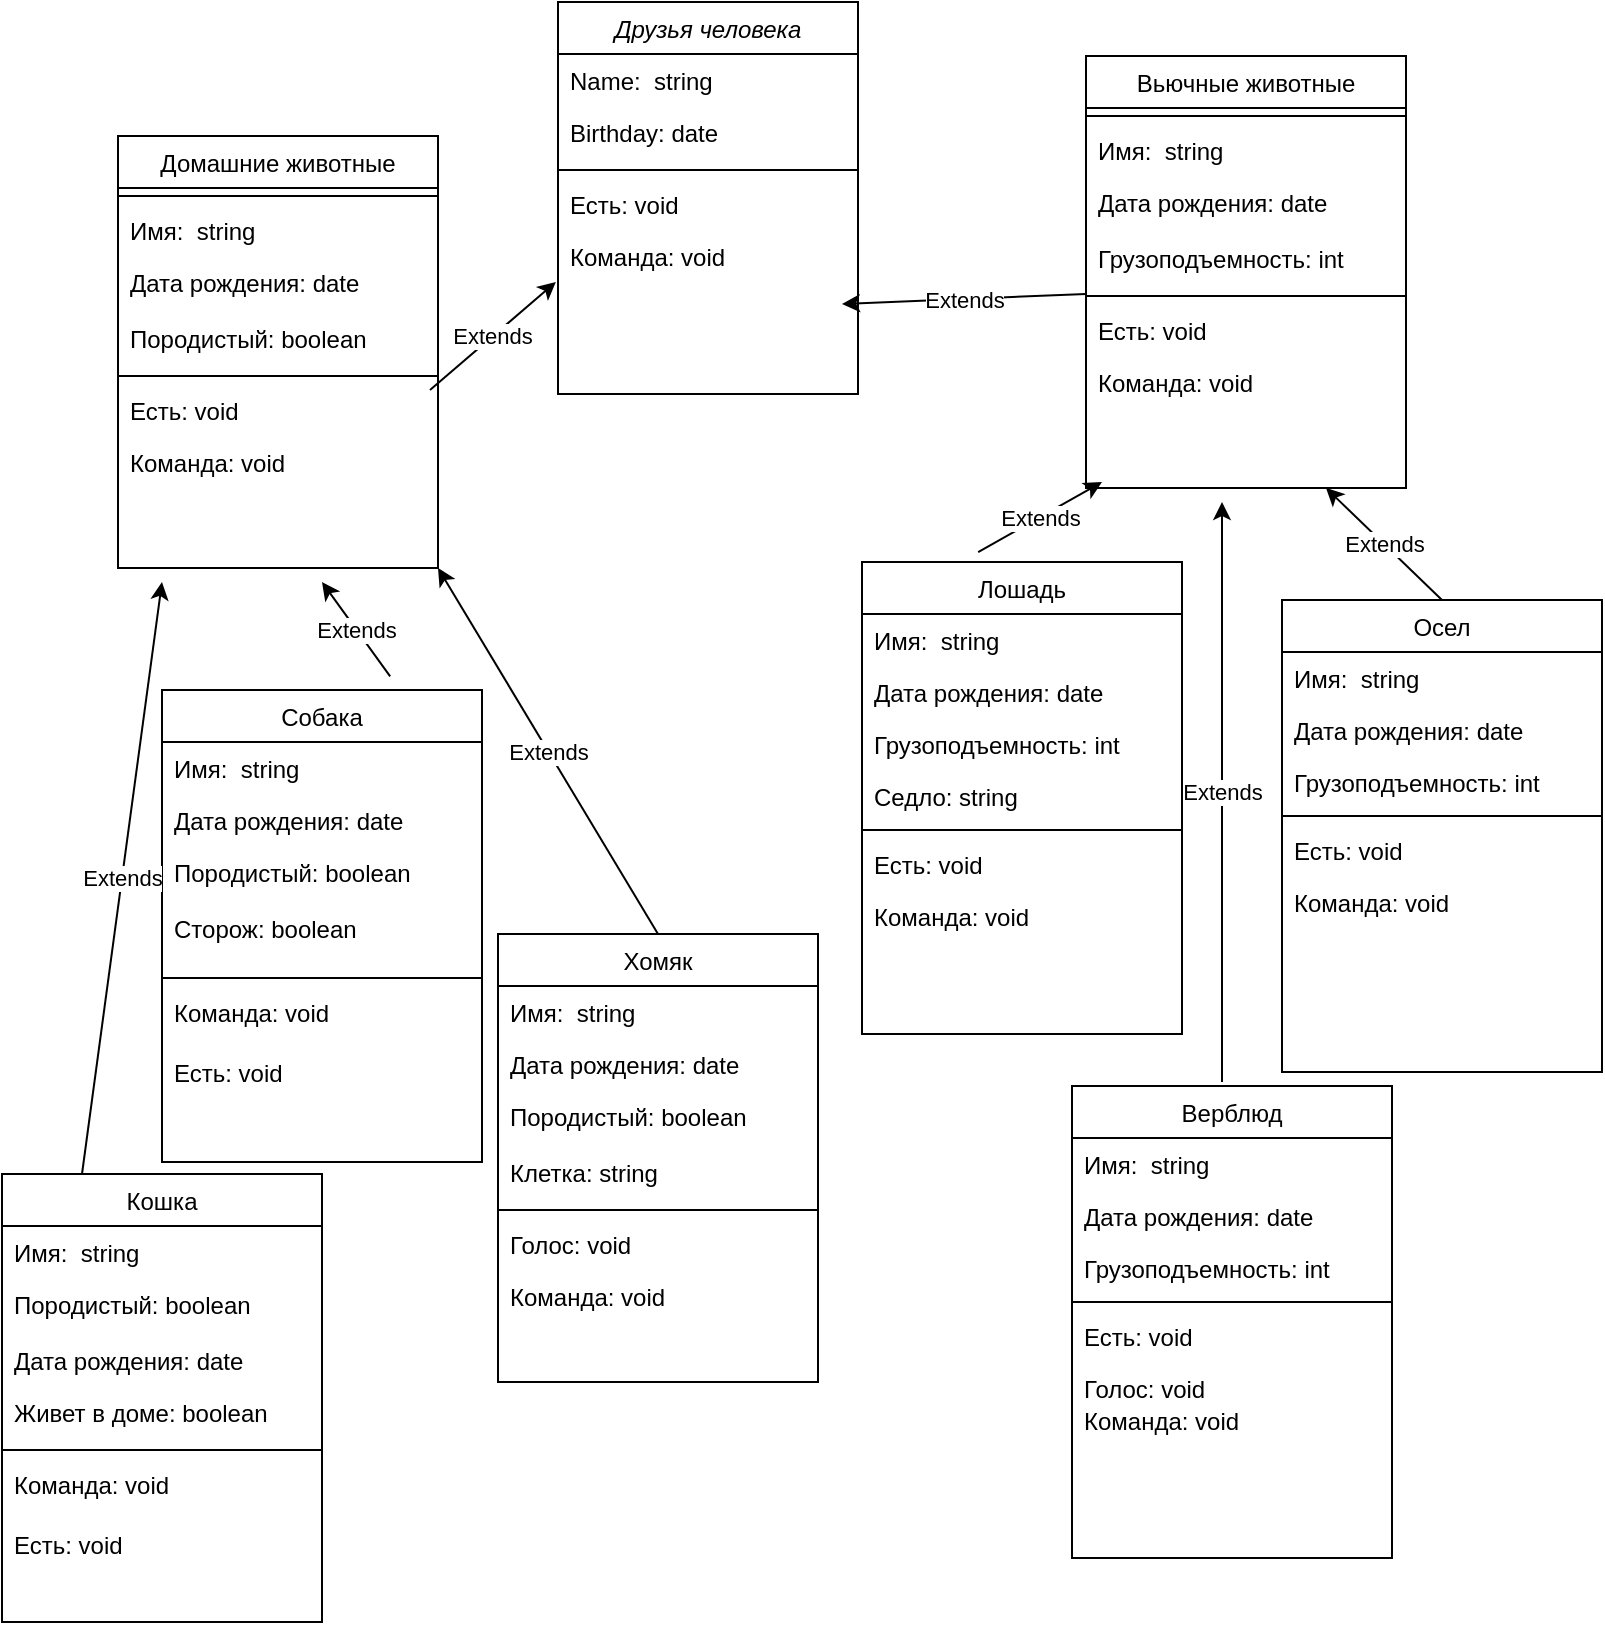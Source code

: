 <mxfile>
    <diagram id="C5RBs43oDa-KdzZeNtuy" name="Page-1">
        <mxGraphModel dx="409" dy="266" grid="1" gridSize="10" guides="1" tooltips="1" connect="1" arrows="1" fold="1" page="1" pageScale="1" pageWidth="827" pageHeight="1169" math="0" shadow="0">
            <root>
                <mxCell id="WIyWlLk6GJQsqaUBKTNV-0"/>
                <mxCell id="WIyWlLk6GJQsqaUBKTNV-1" parent="WIyWlLk6GJQsqaUBKTNV-0"/>
                <mxCell id="zkfFHV4jXpPFQw0GAbJ--0" value="Друзья человека" style="swimlane;fontStyle=2;align=center;verticalAlign=top;childLayout=stackLayout;horizontal=1;startSize=26;horizontalStack=0;resizeParent=1;resizeLast=0;collapsible=1;marginBottom=0;rounded=0;shadow=0;strokeWidth=1;" parent="WIyWlLk6GJQsqaUBKTNV-1" vertex="1">
                    <mxGeometry x="298" y="10" width="150" height="196" as="geometry">
                        <mxRectangle x="230" y="140" width="160" height="26" as="alternateBounds"/>
                    </mxGeometry>
                </mxCell>
                <mxCell id="zkfFHV4jXpPFQw0GAbJ--1" value="Name:  string" style="text;align=left;verticalAlign=top;spacingLeft=4;spacingRight=4;overflow=hidden;rotatable=0;points=[[0,0.5],[1,0.5]];portConstraint=eastwest;" parent="zkfFHV4jXpPFQw0GAbJ--0" vertex="1">
                    <mxGeometry y="26" width="150" height="26" as="geometry"/>
                </mxCell>
                <mxCell id="ImEQgdKSGfdx5Rr0kW-2-11" value="Birthday: date" style="text;align=left;verticalAlign=top;spacingLeft=4;spacingRight=4;overflow=hidden;rotatable=0;points=[[0,0.5],[1,0.5]];portConstraint=eastwest;rounded=0;shadow=0;html=0;" parent="zkfFHV4jXpPFQw0GAbJ--0" vertex="1">
                    <mxGeometry y="52" width="150" height="28" as="geometry"/>
                </mxCell>
                <mxCell id="zkfFHV4jXpPFQw0GAbJ--4" value="" style="line;html=1;strokeWidth=1;align=left;verticalAlign=middle;spacingTop=-1;spacingLeft=3;spacingRight=3;rotatable=0;labelPosition=right;points=[];portConstraint=eastwest;" parent="zkfFHV4jXpPFQw0GAbJ--0" vertex="1">
                    <mxGeometry y="80" width="150" height="8" as="geometry"/>
                </mxCell>
                <mxCell id="ImEQgdKSGfdx5Rr0kW-2-1" value="Есть: void" style="text;align=left;verticalAlign=top;spacingLeft=4;spacingRight=4;overflow=hidden;rotatable=0;points=[[0,0.5],[1,0.5]];portConstraint=eastwest;" parent="zkfFHV4jXpPFQw0GAbJ--0" vertex="1">
                    <mxGeometry y="88" width="150" height="26" as="geometry"/>
                </mxCell>
                <mxCell id="ImEQgdKSGfdx5Rr0kW-2-0" value="Команда: void" style="text;align=left;verticalAlign=top;spacingLeft=4;spacingRight=4;overflow=hidden;rotatable=0;points=[[0,0.5],[1,0.5]];portConstraint=eastwest;" parent="zkfFHV4jXpPFQw0GAbJ--0" vertex="1">
                    <mxGeometry y="114" width="150" height="30" as="geometry"/>
                </mxCell>
                <mxCell id="zkfFHV4jXpPFQw0GAbJ--6" value="Собака" style="swimlane;fontStyle=0;align=center;verticalAlign=top;childLayout=stackLayout;horizontal=1;startSize=26;horizontalStack=0;resizeParent=1;resizeLast=0;collapsible=1;marginBottom=0;rounded=0;shadow=0;strokeWidth=1;" parent="WIyWlLk6GJQsqaUBKTNV-1" vertex="1">
                    <mxGeometry x="100" y="354" width="160" height="236" as="geometry">
                        <mxRectangle x="130" y="380" width="160" height="26" as="alternateBounds"/>
                    </mxGeometry>
                </mxCell>
                <mxCell id="zkfFHV4jXpPFQw0GAbJ--7" value="Имя:  string" style="text;align=left;verticalAlign=top;spacingLeft=4;spacingRight=4;overflow=hidden;rotatable=0;points=[[0,0.5],[1,0.5]];portConstraint=eastwest;" parent="zkfFHV4jXpPFQw0GAbJ--6" vertex="1">
                    <mxGeometry y="26" width="160" height="26" as="geometry"/>
                </mxCell>
                <mxCell id="zkfFHV4jXpPFQw0GAbJ--8" value="Дата рождения: date" style="text;align=left;verticalAlign=top;spacingLeft=4;spacingRight=4;overflow=hidden;rotatable=0;points=[[0,0.5],[1,0.5]];portConstraint=eastwest;rounded=0;shadow=0;html=0;" parent="zkfFHV4jXpPFQw0GAbJ--6" vertex="1">
                    <mxGeometry y="52" width="160" height="26" as="geometry"/>
                </mxCell>
                <mxCell id="1" value="Породистый: boolean" style="text;align=left;verticalAlign=top;spacingLeft=4;spacingRight=4;overflow=hidden;rotatable=0;points=[[0,0.5],[1,0.5]];portConstraint=eastwest;rounded=0;shadow=0;html=0;" parent="zkfFHV4jXpPFQw0GAbJ--6" vertex="1">
                    <mxGeometry y="78" width="160" height="28" as="geometry"/>
                </mxCell>
                <mxCell id="5" value="Сторож: boolean" style="text;align=left;verticalAlign=top;spacingLeft=4;spacingRight=4;overflow=hidden;rotatable=0;points=[[0,0.5],[1,0.5]];portConstraint=eastwest;rounded=0;shadow=0;html=0;" parent="zkfFHV4jXpPFQw0GAbJ--6" vertex="1">
                    <mxGeometry y="106" width="160" height="34" as="geometry"/>
                </mxCell>
                <mxCell id="zkfFHV4jXpPFQw0GAbJ--9" value="" style="line;html=1;strokeWidth=1;align=left;verticalAlign=middle;spacingTop=-1;spacingLeft=3;spacingRight=3;rotatable=0;labelPosition=right;points=[];portConstraint=eastwest;" parent="zkfFHV4jXpPFQw0GAbJ--6" vertex="1">
                    <mxGeometry y="140" width="160" height="8" as="geometry"/>
                </mxCell>
                <mxCell id="ImEQgdKSGfdx5Rr0kW-2-83" value="Команда: void" style="text;align=left;verticalAlign=top;spacingLeft=4;spacingRight=4;overflow=hidden;rotatable=0;points=[[0,0.5],[1,0.5]];portConstraint=eastwest;" parent="zkfFHV4jXpPFQw0GAbJ--6" vertex="1">
                    <mxGeometry y="148" width="160" height="30" as="geometry"/>
                </mxCell>
                <mxCell id="ImEQgdKSGfdx5Rr0kW-2-82" value="Есть: void" style="text;align=left;verticalAlign=top;spacingLeft=4;spacingRight=4;overflow=hidden;rotatable=0;points=[[0,0.5],[1,0.5]];portConstraint=eastwest;" parent="zkfFHV4jXpPFQw0GAbJ--6" vertex="1">
                    <mxGeometry y="178" width="160" height="26" as="geometry"/>
                </mxCell>
                <mxCell id="zkfFHV4jXpPFQw0GAbJ--17" value="Вьючные животные" style="swimlane;fontStyle=0;align=center;verticalAlign=top;childLayout=stackLayout;horizontal=1;startSize=26;horizontalStack=0;resizeParent=1;resizeLast=0;collapsible=1;marginBottom=0;rounded=0;shadow=0;strokeWidth=1;" parent="WIyWlLk6GJQsqaUBKTNV-1" vertex="1">
                    <mxGeometry x="562" y="37" width="160" height="216" as="geometry">
                        <mxRectangle x="550" y="140" width="160" height="26" as="alternateBounds"/>
                    </mxGeometry>
                </mxCell>
                <mxCell id="zkfFHV4jXpPFQw0GAbJ--23" value="" style="line;html=1;strokeWidth=1;align=left;verticalAlign=middle;spacingTop=-1;spacingLeft=3;spacingRight=3;rotatable=0;labelPosition=right;points=[];portConstraint=eastwest;" parent="zkfFHV4jXpPFQw0GAbJ--17" vertex="1">
                    <mxGeometry y="26" width="160" height="8" as="geometry"/>
                </mxCell>
                <mxCell id="ImEQgdKSGfdx5Rr0kW-2-9" value="Имя:  string" style="text;align=left;verticalAlign=top;spacingLeft=4;spacingRight=4;overflow=hidden;rotatable=0;points=[[0,0.5],[1,0.5]];portConstraint=eastwest;" parent="zkfFHV4jXpPFQw0GAbJ--17" vertex="1">
                    <mxGeometry y="34" width="160" height="26" as="geometry"/>
                </mxCell>
                <mxCell id="zkfFHV4jXpPFQw0GAbJ--2" value="Дата рождения: date" style="text;align=left;verticalAlign=top;spacingLeft=4;spacingRight=4;overflow=hidden;rotatable=0;points=[[0,0.5],[1,0.5]];portConstraint=eastwest;rounded=0;shadow=0;html=0;" parent="zkfFHV4jXpPFQw0GAbJ--17" vertex="1">
                    <mxGeometry y="60" width="160" height="28" as="geometry"/>
                </mxCell>
                <mxCell id="ImEQgdKSGfdx5Rr0kW-2-16" value="Грузоподъемность: int" style="text;align=left;verticalAlign=top;spacingLeft=4;spacingRight=4;overflow=hidden;rotatable=0;points=[[0,0.5],[1,0.5]];portConstraint=eastwest;rounded=0;shadow=0;html=0;" parent="zkfFHV4jXpPFQw0GAbJ--17" vertex="1">
                    <mxGeometry y="88" width="160" height="28" as="geometry"/>
                </mxCell>
                <mxCell id="ImEQgdKSGfdx5Rr0kW-2-20" value="" style="line;html=1;strokeWidth=1;align=left;verticalAlign=middle;spacingTop=-1;spacingLeft=3;spacingRight=3;rotatable=0;labelPosition=right;points=[];portConstraint=eastwest;" parent="zkfFHV4jXpPFQw0GAbJ--17" vertex="1">
                    <mxGeometry y="116" width="160" height="8" as="geometry"/>
                </mxCell>
                <mxCell id="ImEQgdKSGfdx5Rr0kW-2-18" value="Есть: void" style="text;align=left;verticalAlign=top;spacingLeft=4;spacingRight=4;overflow=hidden;rotatable=0;points=[[0,0.5],[1,0.5]];portConstraint=eastwest;" parent="zkfFHV4jXpPFQw0GAbJ--17" vertex="1">
                    <mxGeometry y="124" width="160" height="26" as="geometry"/>
                </mxCell>
                <mxCell id="ImEQgdKSGfdx5Rr0kW-2-19" value="Команда: void" style="text;align=left;verticalAlign=top;spacingLeft=4;spacingRight=4;overflow=hidden;rotatable=0;points=[[0,0.5],[1,0.5]];portConstraint=eastwest;" parent="zkfFHV4jXpPFQw0GAbJ--17" vertex="1">
                    <mxGeometry y="150" width="160" height="30" as="geometry"/>
                </mxCell>
                <mxCell id="ImEQgdKSGfdx5Rr0kW-2-7" value="" style="endArrow=classic;html=1;rounded=0;exitX=0;exitY=0.375;exitDx=0;exitDy=0;exitPerimeter=0;" parent="WIyWlLk6GJQsqaUBKTNV-1" source="ImEQgdKSGfdx5Rr0kW-2-20" edge="1">
                    <mxGeometry relative="1" as="geometry">
                        <mxPoint x="591" y="160" as="sourcePoint"/>
                        <mxPoint x="440" y="161" as="targetPoint"/>
                    </mxGeometry>
                </mxCell>
                <mxCell id="ImEQgdKSGfdx5Rr0kW-2-8" value="Extends" style="edgeLabel;resizable=0;html=1;align=center;verticalAlign=middle;" parent="ImEQgdKSGfdx5Rr0kW-2-7" connectable="0" vertex="1">
                    <mxGeometry relative="1" as="geometry"/>
                </mxCell>
                <mxCell id="ImEQgdKSGfdx5Rr0kW-2-12" value="Домашние животные" style="swimlane;fontStyle=0;align=center;verticalAlign=top;childLayout=stackLayout;horizontal=1;startSize=26;horizontalStack=0;resizeParent=1;resizeLast=0;collapsible=1;marginBottom=0;rounded=0;shadow=0;strokeWidth=1;" parent="WIyWlLk6GJQsqaUBKTNV-1" vertex="1">
                    <mxGeometry x="78" y="77" width="160" height="216" as="geometry">
                        <mxRectangle x="550" y="140" width="160" height="26" as="alternateBounds"/>
                    </mxGeometry>
                </mxCell>
                <mxCell id="ImEQgdKSGfdx5Rr0kW-2-13" value="" style="line;html=1;strokeWidth=1;align=left;verticalAlign=middle;spacingTop=-1;spacingLeft=3;spacingRight=3;rotatable=0;labelPosition=right;points=[];portConstraint=eastwest;" parent="ImEQgdKSGfdx5Rr0kW-2-12" vertex="1">
                    <mxGeometry y="26" width="160" height="8" as="geometry"/>
                </mxCell>
                <mxCell id="ImEQgdKSGfdx5Rr0kW-2-14" value="Имя:  string" style="text;align=left;verticalAlign=top;spacingLeft=4;spacingRight=4;overflow=hidden;rotatable=0;points=[[0,0.5],[1,0.5]];portConstraint=eastwest;" parent="ImEQgdKSGfdx5Rr0kW-2-12" vertex="1">
                    <mxGeometry y="34" width="160" height="26" as="geometry"/>
                </mxCell>
                <mxCell id="0" value="Дата рождения: date" style="text;align=left;verticalAlign=top;spacingLeft=4;spacingRight=4;overflow=hidden;rotatable=0;points=[[0,0.5],[1,0.5]];portConstraint=eastwest;rounded=0;shadow=0;html=0;" parent="ImEQgdKSGfdx5Rr0kW-2-12" vertex="1">
                    <mxGeometry y="60" width="160" height="28" as="geometry"/>
                </mxCell>
                <mxCell id="ImEQgdKSGfdx5Rr0kW-2-15" value="Породистый: boolean" style="text;align=left;verticalAlign=top;spacingLeft=4;spacingRight=4;overflow=hidden;rotatable=0;points=[[0,0.5],[1,0.5]];portConstraint=eastwest;rounded=0;shadow=0;html=0;" parent="ImEQgdKSGfdx5Rr0kW-2-12" vertex="1">
                    <mxGeometry y="88" width="160" height="28" as="geometry"/>
                </mxCell>
                <mxCell id="ImEQgdKSGfdx5Rr0kW-2-24" value="" style="line;html=1;strokeWidth=1;align=left;verticalAlign=middle;spacingTop=-1;spacingLeft=3;spacingRight=3;rotatable=0;labelPosition=right;points=[];portConstraint=eastwest;" parent="ImEQgdKSGfdx5Rr0kW-2-12" vertex="1">
                    <mxGeometry y="116" width="160" height="8" as="geometry"/>
                </mxCell>
                <mxCell id="ImEQgdKSGfdx5Rr0kW-2-22" value="Есть: void" style="text;align=left;verticalAlign=top;spacingLeft=4;spacingRight=4;overflow=hidden;rotatable=0;points=[[0,0.5],[1,0.5]];portConstraint=eastwest;" parent="ImEQgdKSGfdx5Rr0kW-2-12" vertex="1">
                    <mxGeometry y="124" width="160" height="26" as="geometry"/>
                </mxCell>
                <mxCell id="ImEQgdKSGfdx5Rr0kW-2-23" value="Команда: void" style="text;align=left;verticalAlign=top;spacingLeft=4;spacingRight=4;overflow=hidden;rotatable=0;points=[[0,0.5],[1,0.5]];portConstraint=eastwest;" parent="ImEQgdKSGfdx5Rr0kW-2-12" vertex="1">
                    <mxGeometry y="150" width="160" height="30" as="geometry"/>
                </mxCell>
                <mxCell id="ImEQgdKSGfdx5Rr0kW-2-25" value="" style="endArrow=classic;html=1;rounded=0;exitX=0.975;exitY=0.115;exitDx=0;exitDy=0;entryX=-0.007;entryY=0.867;entryDx=0;entryDy=0;entryPerimeter=0;exitPerimeter=0;" parent="WIyWlLk6GJQsqaUBKTNV-1" source="ImEQgdKSGfdx5Rr0kW-2-22" target="ImEQgdKSGfdx5Rr0kW-2-0" edge="1">
                    <mxGeometry relative="1" as="geometry">
                        <mxPoint x="370" y="330" as="sourcePoint"/>
                        <mxPoint x="470" y="330" as="targetPoint"/>
                        <Array as="points"/>
                    </mxGeometry>
                </mxCell>
                <mxCell id="ImEQgdKSGfdx5Rr0kW-2-26" value="Extends" style="edgeLabel;resizable=0;html=1;align=center;verticalAlign=middle;" parent="ImEQgdKSGfdx5Rr0kW-2-25" connectable="0" vertex="1">
                    <mxGeometry relative="1" as="geometry">
                        <mxPoint x="-1" as="offset"/>
                    </mxGeometry>
                </mxCell>
                <mxCell id="ImEQgdKSGfdx5Rr0kW-2-27" value="Хомяк" style="swimlane;fontStyle=0;align=center;verticalAlign=top;childLayout=stackLayout;horizontal=1;startSize=26;horizontalStack=0;resizeParent=1;resizeLast=0;collapsible=1;marginBottom=0;rounded=0;shadow=0;strokeWidth=1;" parent="WIyWlLk6GJQsqaUBKTNV-1" vertex="1">
                    <mxGeometry x="268" y="476" width="160" height="224" as="geometry">
                        <mxRectangle x="130" y="380" width="160" height="26" as="alternateBounds"/>
                    </mxGeometry>
                </mxCell>
                <mxCell id="ImEQgdKSGfdx5Rr0kW-2-28" value="Имя:  string" style="text;align=left;verticalAlign=top;spacingLeft=4;spacingRight=4;overflow=hidden;rotatable=0;points=[[0,0.5],[1,0.5]];portConstraint=eastwest;" parent="ImEQgdKSGfdx5Rr0kW-2-27" vertex="1">
                    <mxGeometry y="26" width="160" height="26" as="geometry"/>
                </mxCell>
                <mxCell id="ImEQgdKSGfdx5Rr0kW-2-29" value="Дата рождения: date" style="text;align=left;verticalAlign=top;spacingLeft=4;spacingRight=4;overflow=hidden;rotatable=0;points=[[0,0.5],[1,0.5]];portConstraint=eastwest;rounded=0;shadow=0;html=0;" parent="ImEQgdKSGfdx5Rr0kW-2-27" vertex="1">
                    <mxGeometry y="52" width="160" height="26" as="geometry"/>
                </mxCell>
                <mxCell id="6" value="Породистый: boolean" style="text;align=left;verticalAlign=top;spacingLeft=4;spacingRight=4;overflow=hidden;rotatable=0;points=[[0,0.5],[1,0.5]];portConstraint=eastwest;rounded=0;shadow=0;html=0;" parent="ImEQgdKSGfdx5Rr0kW-2-27" vertex="1">
                    <mxGeometry y="78" width="160" height="28" as="geometry"/>
                </mxCell>
                <mxCell id="2" value="Клетка: string" style="text;align=left;verticalAlign=top;spacingLeft=4;spacingRight=4;overflow=hidden;rotatable=0;points=[[0,0.5],[1,0.5]];portConstraint=eastwest;rounded=0;shadow=0;html=0;" parent="ImEQgdKSGfdx5Rr0kW-2-27" vertex="1">
                    <mxGeometry y="106" width="160" height="28" as="geometry"/>
                </mxCell>
                <mxCell id="ImEQgdKSGfdx5Rr0kW-2-30" value="" style="line;html=1;strokeWidth=1;align=left;verticalAlign=middle;spacingTop=-1;spacingLeft=3;spacingRight=3;rotatable=0;labelPosition=right;points=[];portConstraint=eastwest;" parent="ImEQgdKSGfdx5Rr0kW-2-27" vertex="1">
                    <mxGeometry y="134" width="160" height="8" as="geometry"/>
                </mxCell>
                <mxCell id="ImEQgdKSGfdx5Rr0kW-2-93" value="Голос: void" style="text;align=left;verticalAlign=top;spacingLeft=4;spacingRight=4;overflow=hidden;rotatable=0;points=[[0,0.5],[1,0.5]];portConstraint=eastwest;" parent="ImEQgdKSGfdx5Rr0kW-2-27" vertex="1">
                    <mxGeometry y="142" width="160" height="26" as="geometry"/>
                </mxCell>
                <mxCell id="ImEQgdKSGfdx5Rr0kW-2-95" value="Команда: void" style="text;align=left;verticalAlign=top;spacingLeft=4;spacingRight=4;overflow=hidden;rotatable=0;points=[[0,0.5],[1,0.5]];portConstraint=eastwest;" parent="ImEQgdKSGfdx5Rr0kW-2-27" vertex="1">
                    <mxGeometry y="168" width="160" height="30" as="geometry"/>
                </mxCell>
                <mxCell id="ImEQgdKSGfdx5Rr0kW-2-33" value="Кошка" style="swimlane;fontStyle=0;align=center;verticalAlign=top;childLayout=stackLayout;horizontal=1;startSize=26;horizontalStack=0;resizeParent=1;resizeLast=0;collapsible=1;marginBottom=0;rounded=0;shadow=0;strokeWidth=1;" parent="WIyWlLk6GJQsqaUBKTNV-1" vertex="1">
                    <mxGeometry x="20" y="596" width="160" height="224" as="geometry">
                        <mxRectangle x="130" y="380" width="160" height="26" as="alternateBounds"/>
                    </mxGeometry>
                </mxCell>
                <mxCell id="ImEQgdKSGfdx5Rr0kW-2-34" value="Имя:  string" style="text;align=left;verticalAlign=top;spacingLeft=4;spacingRight=4;overflow=hidden;rotatable=0;points=[[0,0.5],[1,0.5]];portConstraint=eastwest;" parent="ImEQgdKSGfdx5Rr0kW-2-33" vertex="1">
                    <mxGeometry y="26" width="160" height="26" as="geometry"/>
                </mxCell>
                <mxCell id="3" value="Породистый: boolean" style="text;align=left;verticalAlign=top;spacingLeft=4;spacingRight=4;overflow=hidden;rotatable=0;points=[[0,0.5],[1,0.5]];portConstraint=eastwest;rounded=0;shadow=0;html=0;" parent="ImEQgdKSGfdx5Rr0kW-2-33" vertex="1">
                    <mxGeometry y="52" width="160" height="28" as="geometry"/>
                </mxCell>
                <mxCell id="ImEQgdKSGfdx5Rr0kW-2-35" value="Дата рождения: date" style="text;align=left;verticalAlign=top;spacingLeft=4;spacingRight=4;overflow=hidden;rotatable=0;points=[[0,0.5],[1,0.5]];portConstraint=eastwest;rounded=0;shadow=0;html=0;" parent="ImEQgdKSGfdx5Rr0kW-2-33" vertex="1">
                    <mxGeometry y="80" width="160" height="26" as="geometry"/>
                </mxCell>
                <mxCell id="4" value="Живет в доме: boolean" style="text;align=left;verticalAlign=top;spacingLeft=4;spacingRight=4;overflow=hidden;rotatable=0;points=[[0,0.5],[1,0.5]];portConstraint=eastwest;rounded=0;shadow=0;html=0;" parent="ImEQgdKSGfdx5Rr0kW-2-33" vertex="1">
                    <mxGeometry y="106" width="160" height="28" as="geometry"/>
                </mxCell>
                <mxCell id="ImEQgdKSGfdx5Rr0kW-2-36" value="" style="line;html=1;strokeWidth=1;align=left;verticalAlign=middle;spacingTop=-1;spacingLeft=3;spacingRight=3;rotatable=0;labelPosition=right;points=[];portConstraint=eastwest;" parent="ImEQgdKSGfdx5Rr0kW-2-33" vertex="1">
                    <mxGeometry y="134" width="160" height="8" as="geometry"/>
                </mxCell>
                <mxCell id="ImEQgdKSGfdx5Rr0kW-2-92" value="Команда: void" style="text;align=left;verticalAlign=top;spacingLeft=4;spacingRight=4;overflow=hidden;rotatable=0;points=[[0,0.5],[1,0.5]];portConstraint=eastwest;" parent="ImEQgdKSGfdx5Rr0kW-2-33" vertex="1">
                    <mxGeometry y="142" width="160" height="30" as="geometry"/>
                </mxCell>
                <mxCell id="ImEQgdKSGfdx5Rr0kW-2-91" value="Есть: void" style="text;align=left;verticalAlign=top;spacingLeft=4;spacingRight=4;overflow=hidden;rotatable=0;points=[[0,0.5],[1,0.5]];portConstraint=eastwest;" parent="ImEQgdKSGfdx5Rr0kW-2-33" vertex="1">
                    <mxGeometry y="172" width="160" height="26" as="geometry"/>
                </mxCell>
                <mxCell id="ImEQgdKSGfdx5Rr0kW-2-39" value="Лошадь" style="swimlane;fontStyle=0;align=center;verticalAlign=top;childLayout=stackLayout;horizontal=1;startSize=26;horizontalStack=0;resizeParent=1;resizeLast=0;collapsible=1;marginBottom=0;rounded=0;shadow=0;strokeWidth=1;" parent="WIyWlLk6GJQsqaUBKTNV-1" vertex="1">
                    <mxGeometry x="450" y="290" width="160" height="236" as="geometry">
                        <mxRectangle x="130" y="380" width="160" height="26" as="alternateBounds"/>
                    </mxGeometry>
                </mxCell>
                <mxCell id="ImEQgdKSGfdx5Rr0kW-2-40" value="Имя:  string" style="text;align=left;verticalAlign=top;spacingLeft=4;spacingRight=4;overflow=hidden;rotatable=0;points=[[0,0.5],[1,0.5]];portConstraint=eastwest;" parent="ImEQgdKSGfdx5Rr0kW-2-39" vertex="1">
                    <mxGeometry y="26" width="160" height="26" as="geometry"/>
                </mxCell>
                <mxCell id="ImEQgdKSGfdx5Rr0kW-2-63" value="Дата рождения: date" style="text;align=left;verticalAlign=top;spacingLeft=4;spacingRight=4;overflow=hidden;rotatable=0;points=[[0,0.5],[1,0.5]];portConstraint=eastwest;rounded=0;shadow=0;html=0;" parent="ImEQgdKSGfdx5Rr0kW-2-39" vertex="1">
                    <mxGeometry y="52" width="160" height="26" as="geometry"/>
                </mxCell>
                <mxCell id="7" value="Грузоподъемность: int" style="text;align=left;verticalAlign=top;spacingLeft=4;spacingRight=4;overflow=hidden;rotatable=0;points=[[0,0.5],[1,0.5]];portConstraint=eastwest;rounded=0;shadow=0;html=0;" vertex="1" parent="ImEQgdKSGfdx5Rr0kW-2-39">
                    <mxGeometry y="78" width="160" height="26" as="geometry"/>
                </mxCell>
                <mxCell id="ImEQgdKSGfdx5Rr0kW-2-41" value="Седло: string" style="text;align=left;verticalAlign=top;spacingLeft=4;spacingRight=4;overflow=hidden;rotatable=0;points=[[0,0.5],[1,0.5]];portConstraint=eastwest;rounded=0;shadow=0;html=0;" parent="ImEQgdKSGfdx5Rr0kW-2-39" vertex="1">
                    <mxGeometry y="104" width="160" height="26" as="geometry"/>
                </mxCell>
                <mxCell id="ImEQgdKSGfdx5Rr0kW-2-42" value="" style="line;html=1;strokeWidth=1;align=left;verticalAlign=middle;spacingTop=-1;spacingLeft=3;spacingRight=3;rotatable=0;labelPosition=right;points=[];portConstraint=eastwest;" parent="ImEQgdKSGfdx5Rr0kW-2-39" vertex="1">
                    <mxGeometry y="130" width="160" height="8" as="geometry"/>
                </mxCell>
                <mxCell id="ImEQgdKSGfdx5Rr0kW-2-66" value="Есть: void" style="text;align=left;verticalAlign=top;spacingLeft=4;spacingRight=4;overflow=hidden;rotatable=0;points=[[0,0.5],[1,0.5]];portConstraint=eastwest;" parent="ImEQgdKSGfdx5Rr0kW-2-39" vertex="1">
                    <mxGeometry y="138" width="160" height="26" as="geometry"/>
                </mxCell>
                <mxCell id="ImEQgdKSGfdx5Rr0kW-2-68" value="Команда: void" style="text;align=left;verticalAlign=top;spacingLeft=4;spacingRight=4;overflow=hidden;rotatable=0;points=[[0,0.5],[1,0.5]];portConstraint=eastwest;" parent="ImEQgdKSGfdx5Rr0kW-2-39" vertex="1">
                    <mxGeometry y="164" width="160" height="30" as="geometry"/>
                </mxCell>
                <mxCell id="ImEQgdKSGfdx5Rr0kW-2-45" value="Верблюд" style="swimlane;fontStyle=0;align=center;verticalAlign=top;childLayout=stackLayout;horizontal=1;startSize=26;horizontalStack=0;resizeParent=1;resizeLast=0;collapsible=1;marginBottom=0;rounded=0;shadow=0;strokeWidth=1;" parent="WIyWlLk6GJQsqaUBKTNV-1" vertex="1">
                    <mxGeometry x="555" y="552" width="160" height="236" as="geometry">
                        <mxRectangle x="130" y="380" width="160" height="26" as="alternateBounds"/>
                    </mxGeometry>
                </mxCell>
                <mxCell id="ImEQgdKSGfdx5Rr0kW-2-46" value="Имя:  string" style="text;align=left;verticalAlign=top;spacingLeft=4;spacingRight=4;overflow=hidden;rotatable=0;points=[[0,0.5],[1,0.5]];portConstraint=eastwest;" parent="ImEQgdKSGfdx5Rr0kW-2-45" vertex="1">
                    <mxGeometry y="26" width="160" height="26" as="geometry"/>
                </mxCell>
                <mxCell id="ImEQgdKSGfdx5Rr0kW-2-47" value="Дата рождения: date" style="text;align=left;verticalAlign=top;spacingLeft=4;spacingRight=4;overflow=hidden;rotatable=0;points=[[0,0.5],[1,0.5]];portConstraint=eastwest;rounded=0;shadow=0;html=0;" parent="ImEQgdKSGfdx5Rr0kW-2-45" vertex="1">
                    <mxGeometry y="52" width="160" height="26" as="geometry"/>
                </mxCell>
                <mxCell id="ImEQgdKSGfdx5Rr0kW-2-65" value="Грузоподъемность: int" style="text;align=left;verticalAlign=top;spacingLeft=4;spacingRight=4;overflow=hidden;rotatable=0;points=[[0,0.5],[1,0.5]];portConstraint=eastwest;rounded=0;shadow=0;html=0;" parent="ImEQgdKSGfdx5Rr0kW-2-45" vertex="1">
                    <mxGeometry y="78" width="160" height="26" as="geometry"/>
                </mxCell>
                <mxCell id="ImEQgdKSGfdx5Rr0kW-2-48" value="" style="line;html=1;strokeWidth=1;align=left;verticalAlign=middle;spacingTop=-1;spacingLeft=3;spacingRight=3;rotatable=0;labelPosition=right;points=[];portConstraint=eastwest;" parent="ImEQgdKSGfdx5Rr0kW-2-45" vertex="1">
                    <mxGeometry y="104" width="160" height="8" as="geometry"/>
                </mxCell>
                <mxCell id="ImEQgdKSGfdx5Rr0kW-2-69" value="Есть: void" style="text;align=left;verticalAlign=top;spacingLeft=4;spacingRight=4;overflow=hidden;rotatable=0;points=[[0,0.5],[1,0.5]];portConstraint=eastwest;" parent="ImEQgdKSGfdx5Rr0kW-2-45" vertex="1">
                    <mxGeometry y="112" width="160" height="26" as="geometry"/>
                </mxCell>
                <mxCell id="ImEQgdKSGfdx5Rr0kW-2-71" value="Голос: void" style="text;align=left;verticalAlign=top;spacingLeft=4;spacingRight=4;overflow=hidden;rotatable=0;points=[[0,0.5],[1,0.5]];portConstraint=eastwest;" parent="ImEQgdKSGfdx5Rr0kW-2-45" vertex="1">
                    <mxGeometry y="138" width="160" height="16" as="geometry"/>
                </mxCell>
                <mxCell id="ImEQgdKSGfdx5Rr0kW-2-70" value="Команда: void" style="text;align=left;verticalAlign=top;spacingLeft=4;spacingRight=4;overflow=hidden;rotatable=0;points=[[0,0.5],[1,0.5]];portConstraint=eastwest;" parent="ImEQgdKSGfdx5Rr0kW-2-45" vertex="1">
                    <mxGeometry y="154" width="160" height="30" as="geometry"/>
                </mxCell>
                <mxCell id="ImEQgdKSGfdx5Rr0kW-2-51" value="Осел" style="swimlane;fontStyle=0;align=center;verticalAlign=top;childLayout=stackLayout;horizontal=1;startSize=26;horizontalStack=0;resizeParent=1;resizeLast=0;collapsible=1;marginBottom=0;rounded=0;shadow=0;strokeWidth=1;" parent="WIyWlLk6GJQsqaUBKTNV-1" vertex="1">
                    <mxGeometry x="660" y="309" width="160" height="236" as="geometry">
                        <mxRectangle x="130" y="380" width="160" height="26" as="alternateBounds"/>
                    </mxGeometry>
                </mxCell>
                <mxCell id="ImEQgdKSGfdx5Rr0kW-2-52" value="Имя:  string" style="text;align=left;verticalAlign=top;spacingLeft=4;spacingRight=4;overflow=hidden;rotatable=0;points=[[0,0.5],[1,0.5]];portConstraint=eastwest;" parent="ImEQgdKSGfdx5Rr0kW-2-51" vertex="1">
                    <mxGeometry y="26" width="160" height="26" as="geometry"/>
                </mxCell>
                <mxCell id="ImEQgdKSGfdx5Rr0kW-2-53" value="Дата рождения: date" style="text;align=left;verticalAlign=top;spacingLeft=4;spacingRight=4;overflow=hidden;rotatable=0;points=[[0,0.5],[1,0.5]];portConstraint=eastwest;rounded=0;shadow=0;html=0;" parent="ImEQgdKSGfdx5Rr0kW-2-51" vertex="1">
                    <mxGeometry y="52" width="160" height="26" as="geometry"/>
                </mxCell>
                <mxCell id="ImEQgdKSGfdx5Rr0kW-2-64" value="Грузоподъемность: int" style="text;align=left;verticalAlign=top;spacingLeft=4;spacingRight=4;overflow=hidden;rotatable=0;points=[[0,0.5],[1,0.5]];portConstraint=eastwest;rounded=0;shadow=0;html=0;" parent="ImEQgdKSGfdx5Rr0kW-2-51" vertex="1">
                    <mxGeometry y="78" width="160" height="26" as="geometry"/>
                </mxCell>
                <mxCell id="ImEQgdKSGfdx5Rr0kW-2-54" value="" style="line;html=1;strokeWidth=1;align=left;verticalAlign=middle;spacingTop=-1;spacingLeft=3;spacingRight=3;rotatable=0;labelPosition=right;points=[];portConstraint=eastwest;" parent="ImEQgdKSGfdx5Rr0kW-2-51" vertex="1">
                    <mxGeometry y="104" width="160" height="8" as="geometry"/>
                </mxCell>
                <mxCell id="ImEQgdKSGfdx5Rr0kW-2-72" value="Есть: void" style="text;align=left;verticalAlign=top;spacingLeft=4;spacingRight=4;overflow=hidden;rotatable=0;points=[[0,0.5],[1,0.5]];portConstraint=eastwest;" parent="ImEQgdKSGfdx5Rr0kW-2-51" vertex="1">
                    <mxGeometry y="112" width="160" height="26" as="geometry"/>
                </mxCell>
                <mxCell id="ImEQgdKSGfdx5Rr0kW-2-73" value="Команда: void" style="text;align=left;verticalAlign=top;spacingLeft=4;spacingRight=4;overflow=hidden;rotatable=0;points=[[0,0.5],[1,0.5]];portConstraint=eastwest;" parent="ImEQgdKSGfdx5Rr0kW-2-51" vertex="1">
                    <mxGeometry y="138" width="160" height="30" as="geometry"/>
                </mxCell>
                <mxCell id="ImEQgdKSGfdx5Rr0kW-2-57" value="" style="endArrow=classic;html=1;rounded=0;exitX=0.713;exitY=-0.029;exitDx=0;exitDy=0;exitPerimeter=0;" parent="WIyWlLk6GJQsqaUBKTNV-1" source="zkfFHV4jXpPFQw0GAbJ--6" edge="1">
                    <mxGeometry relative="1" as="geometry">
                        <mxPoint x="370" y="330" as="sourcePoint"/>
                        <mxPoint x="180" y="300" as="targetPoint"/>
                    </mxGeometry>
                </mxCell>
                <mxCell id="ImEQgdKSGfdx5Rr0kW-2-58" value="Extends" style="edgeLabel;resizable=0;html=1;align=center;verticalAlign=middle;" parent="ImEQgdKSGfdx5Rr0kW-2-57" connectable="0" vertex="1">
                    <mxGeometry relative="1" as="geometry"/>
                </mxCell>
                <mxCell id="ImEQgdKSGfdx5Rr0kW-2-59" value="" style="endArrow=classic;html=1;rounded=0;exitX=0.5;exitY=0;exitDx=0;exitDy=0;entryX=1;entryY=1;entryDx=0;entryDy=0;" parent="WIyWlLk6GJQsqaUBKTNV-1" source="ImEQgdKSGfdx5Rr0kW-2-27" target="ImEQgdKSGfdx5Rr0kW-2-12" edge="1">
                    <mxGeometry relative="1" as="geometry">
                        <mxPoint x="174" y="366" as="sourcePoint"/>
                        <mxPoint x="190" y="310" as="targetPoint"/>
                    </mxGeometry>
                </mxCell>
                <mxCell id="ImEQgdKSGfdx5Rr0kW-2-60" value="Extends" style="edgeLabel;resizable=0;html=1;align=center;verticalAlign=middle;" parent="ImEQgdKSGfdx5Rr0kW-2-59" connectable="0" vertex="1">
                    <mxGeometry relative="1" as="geometry"/>
                </mxCell>
                <mxCell id="ImEQgdKSGfdx5Rr0kW-2-61" value="" style="endArrow=classic;html=1;rounded=0;exitX=0.25;exitY=0;exitDx=0;exitDy=0;" parent="WIyWlLk6GJQsqaUBKTNV-1" source="ImEQgdKSGfdx5Rr0kW-2-33" edge="1">
                    <mxGeometry relative="1" as="geometry">
                        <mxPoint x="184" y="376" as="sourcePoint"/>
                        <mxPoint x="100" y="300" as="targetPoint"/>
                    </mxGeometry>
                </mxCell>
                <mxCell id="ImEQgdKSGfdx5Rr0kW-2-62" value="Extends" style="edgeLabel;resizable=0;html=1;align=center;verticalAlign=middle;" parent="ImEQgdKSGfdx5Rr0kW-2-61" connectable="0" vertex="1">
                    <mxGeometry relative="1" as="geometry"/>
                </mxCell>
                <mxCell id="ImEQgdKSGfdx5Rr0kW-2-75" value="" style="endArrow=classic;html=1;rounded=0;" parent="WIyWlLk6GJQsqaUBKTNV-1" edge="1">
                    <mxGeometry relative="1" as="geometry">
                        <mxPoint x="630" y="550" as="sourcePoint"/>
                        <mxPoint x="630" y="260" as="targetPoint"/>
                    </mxGeometry>
                </mxCell>
                <mxCell id="ImEQgdKSGfdx5Rr0kW-2-76" value="Extends" style="edgeLabel;resizable=0;html=1;align=center;verticalAlign=middle;" parent="ImEQgdKSGfdx5Rr0kW-2-75" connectable="0" vertex="1">
                    <mxGeometry relative="1" as="geometry"/>
                </mxCell>
                <mxCell id="ImEQgdKSGfdx5Rr0kW-2-77" value="" style="endArrow=classic;html=1;rounded=0;exitX=0.363;exitY=-0.021;exitDx=0;exitDy=0;exitPerimeter=0;" parent="WIyWlLk6GJQsqaUBKTNV-1" source="ImEQgdKSGfdx5Rr0kW-2-39" edge="1">
                    <mxGeometry relative="1" as="geometry">
                        <mxPoint x="368" y="496" as="sourcePoint"/>
                        <mxPoint x="570" y="250" as="targetPoint"/>
                    </mxGeometry>
                </mxCell>
                <mxCell id="ImEQgdKSGfdx5Rr0kW-2-78" value="Extends" style="edgeLabel;resizable=0;html=1;align=center;verticalAlign=middle;" parent="ImEQgdKSGfdx5Rr0kW-2-77" connectable="0" vertex="1">
                    <mxGeometry relative="1" as="geometry"/>
                </mxCell>
                <mxCell id="ImEQgdKSGfdx5Rr0kW-2-79" value="" style="endArrow=classic;html=1;rounded=0;exitX=0.5;exitY=0;exitDx=0;exitDy=0;entryX=0.75;entryY=1;entryDx=0;entryDy=0;" parent="WIyWlLk6GJQsqaUBKTNV-1" source="ImEQgdKSGfdx5Rr0kW-2-51" target="zkfFHV4jXpPFQw0GAbJ--17" edge="1">
                    <mxGeometry relative="1" as="geometry">
                        <mxPoint x="358" y="486" as="sourcePoint"/>
                        <mxPoint x="248" y="303" as="targetPoint"/>
                    </mxGeometry>
                </mxCell>
                <mxCell id="ImEQgdKSGfdx5Rr0kW-2-80" value="Extends" style="edgeLabel;resizable=0;html=1;align=center;verticalAlign=middle;" parent="ImEQgdKSGfdx5Rr0kW-2-79" connectable="0" vertex="1">
                    <mxGeometry relative="1" as="geometry"/>
                </mxCell>
            </root>
        </mxGraphModel>
    </diagram>
</mxfile>